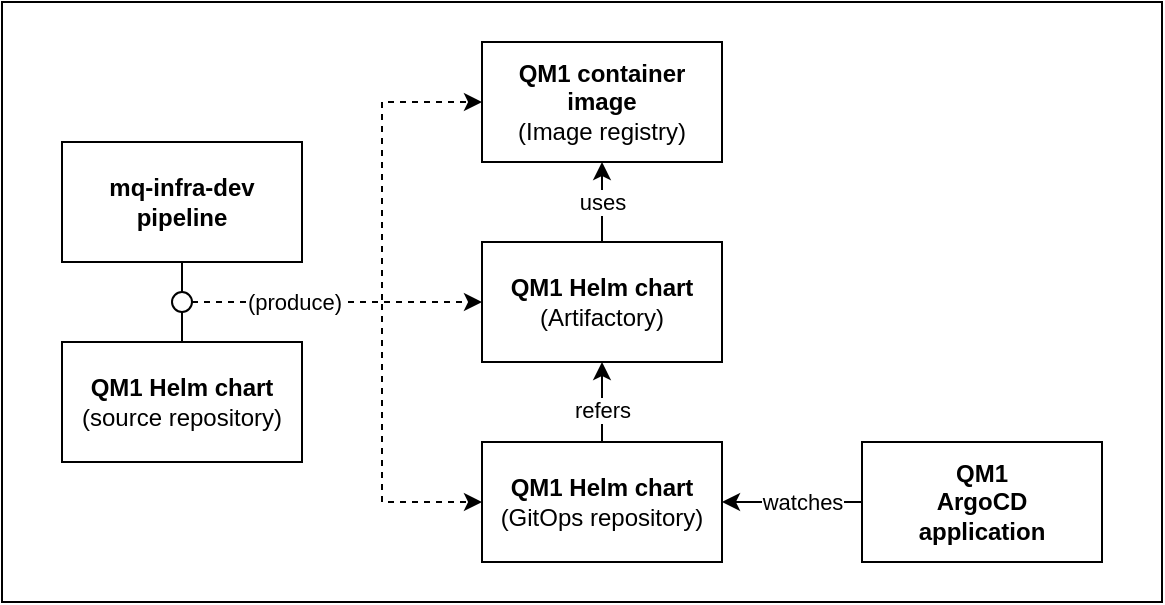 <mxfile version="13.6.2" type="device"><diagram id="wIOo7ITRBAmrzHtw6RHq" name="Page-1"><mxGraphModel dx="1426" dy="905" grid="1" gridSize="10" guides="1" tooltips="1" connect="1" arrows="1" fold="1" page="1" pageScale="1" pageWidth="827" pageHeight="1169" math="0" shadow="0"><root><mxCell id="0"/><mxCell id="1" parent="0"/><mxCell id="_Ma1ZBQXlW0FvmQDbp8F-2" value="" style="rounded=0;whiteSpace=wrap;html=1;" vertex="1" parent="1"><mxGeometry x="100" y="80" width="580" height="300" as="geometry"/></mxCell><mxCell id="ymlHhKzM0sMKa3mk6QsM-1" value="&lt;b&gt;QM1 container &lt;/b&gt;&lt;br&gt;&lt;b&gt;image&lt;/b&gt;&lt;br&gt;(Image registry)" style="rounded=0;whiteSpace=wrap;html=1;" parent="1" vertex="1"><mxGeometry x="340" y="100" width="120" height="60" as="geometry"/></mxCell><mxCell id="ymlHhKzM0sMKa3mk6QsM-5" style="edgeStyle=orthogonalEdgeStyle;rounded=0;orthogonalLoop=1;jettySize=auto;html=1;" parent="1" source="ymlHhKzM0sMKa3mk6QsM-2" target="ymlHhKzM0sMKa3mk6QsM-3" edge="1"><mxGeometry relative="1" as="geometry"/></mxCell><mxCell id="ymlHhKzM0sMKa3mk6QsM-8" value="watches" style="edgeLabel;html=1;align=center;verticalAlign=middle;resizable=0;points=[];" parent="ymlHhKzM0sMKa3mk6QsM-5" vertex="1" connectable="0"><mxGeometry x="0.164" y="-1" relative="1" as="geometry"><mxPoint x="10.57" y="1" as="offset"/></mxGeometry></mxCell><mxCell id="ymlHhKzM0sMKa3mk6QsM-2" value="&lt;b&gt;QM1&lt;br&gt;ArgoCD &lt;br&gt;application&lt;/b&gt;" style="rounded=0;whiteSpace=wrap;html=1;" parent="1" vertex="1"><mxGeometry x="530" y="300" width="120" height="60" as="geometry"/></mxCell><mxCell id="ymlHhKzM0sMKa3mk6QsM-6" style="edgeStyle=orthogonalEdgeStyle;rounded=0;orthogonalLoop=1;jettySize=auto;html=1;entryX=0.5;entryY=1;entryDx=0;entryDy=0;" parent="1" source="ymlHhKzM0sMKa3mk6QsM-3" target="ymlHhKzM0sMKa3mk6QsM-4" edge="1"><mxGeometry relative="1" as="geometry"/></mxCell><mxCell id="ymlHhKzM0sMKa3mk6QsM-9" value="refers" style="edgeLabel;html=1;align=center;verticalAlign=middle;resizable=0;points=[];" parent="ymlHhKzM0sMKa3mk6QsM-6" vertex="1" connectable="0"><mxGeometry x="-0.179" relative="1" as="geometry"><mxPoint as="offset"/></mxGeometry></mxCell><mxCell id="ymlHhKzM0sMKa3mk6QsM-3" value="&lt;b&gt;QM1 Helm chart&lt;/b&gt;&lt;br&gt;(GitOps repository)" style="rounded=0;whiteSpace=wrap;html=1;" parent="1" vertex="1"><mxGeometry x="340" y="300" width="120" height="60" as="geometry"/></mxCell><mxCell id="ymlHhKzM0sMKa3mk6QsM-10" value="uses" style="edgeStyle=orthogonalEdgeStyle;rounded=0;orthogonalLoop=1;jettySize=auto;html=1;" parent="1" source="ymlHhKzM0sMKa3mk6QsM-4" target="ymlHhKzM0sMKa3mk6QsM-1" edge="1"><mxGeometry relative="1" as="geometry"><Array as="points"><mxPoint x="400" y="180"/><mxPoint x="400" y="180"/></Array></mxGeometry></mxCell><mxCell id="ymlHhKzM0sMKa3mk6QsM-4" value="&lt;b&gt;QM1 Helm chart&lt;/b&gt;&lt;br&gt;(Artifactory)" style="rounded=0;whiteSpace=wrap;html=1;" parent="1" vertex="1"><mxGeometry x="340" y="200" width="120" height="60" as="geometry"/></mxCell><mxCell id="_Ma1ZBQXlW0FvmQDbp8F-9" style="edgeStyle=orthogonalEdgeStyle;rounded=0;orthogonalLoop=1;jettySize=auto;html=1;entryX=0.5;entryY=1;entryDx=0;entryDy=0;endArrow=none;endFill=0;" edge="1" parent="1" source="_Ma1ZBQXlW0FvmQDbp8F-4" target="_Ma1ZBQXlW0FvmQDbp8F-5"><mxGeometry relative="1" as="geometry"/></mxCell><mxCell id="_Ma1ZBQXlW0FvmQDbp8F-4" value="&lt;b&gt;QM1 Helm chart&lt;/b&gt;&lt;br&gt;(source repository)" style="rounded=0;whiteSpace=wrap;html=1;" vertex="1" parent="1"><mxGeometry x="130" y="250" width="120" height="60" as="geometry"/></mxCell><mxCell id="_Ma1ZBQXlW0FvmQDbp8F-5" value="&lt;b&gt;mq-infra-dev pipeline&lt;/b&gt;" style="rounded=0;whiteSpace=wrap;html=1;" vertex="1" parent="1"><mxGeometry x="130" y="150" width="120" height="60" as="geometry"/></mxCell><mxCell id="_Ma1ZBQXlW0FvmQDbp8F-11" style="edgeStyle=orthogonalEdgeStyle;rounded=0;orthogonalLoop=1;jettySize=auto;html=1;exitX=1;exitY=0.5;exitDx=0;exitDy=0;entryX=0;entryY=0.5;entryDx=0;entryDy=0;endArrow=classic;endFill=1;dashed=1;" edge="1" parent="1" source="_Ma1ZBQXlW0FvmQDbp8F-10" target="ymlHhKzM0sMKa3mk6QsM-4"><mxGeometry relative="1" as="geometry"/></mxCell><mxCell id="_Ma1ZBQXlW0FvmQDbp8F-10" value="" style="ellipse;whiteSpace=wrap;html=1;aspect=fixed;" vertex="1" parent="1"><mxGeometry x="185" y="225" width="10" height="10" as="geometry"/></mxCell><mxCell id="_Ma1ZBQXlW0FvmQDbp8F-12" style="edgeStyle=orthogonalEdgeStyle;rounded=0;orthogonalLoop=1;jettySize=auto;html=1;exitX=1;exitY=0.5;exitDx=0;exitDy=0;entryX=0;entryY=0.5;entryDx=0;entryDy=0;endArrow=classic;endFill=1;dashed=1;" edge="1" parent="1" source="_Ma1ZBQXlW0FvmQDbp8F-10" target="ymlHhKzM0sMKa3mk6QsM-3"><mxGeometry relative="1" as="geometry"><mxPoint x="205" y="240" as="sourcePoint"/><mxPoint x="290" y="240" as="targetPoint"/><Array as="points"><mxPoint x="290" y="230"/><mxPoint x="290" y="330"/></Array></mxGeometry></mxCell><mxCell id="_Ma1ZBQXlW0FvmQDbp8F-13" style="edgeStyle=orthogonalEdgeStyle;rounded=0;orthogonalLoop=1;jettySize=auto;html=1;exitX=1;exitY=0.5;exitDx=0;exitDy=0;entryX=0;entryY=0.5;entryDx=0;entryDy=0;endArrow=classic;endFill=1;dashed=1;" edge="1" parent="1" source="_Ma1ZBQXlW0FvmQDbp8F-10" target="ymlHhKzM0sMKa3mk6QsM-1"><mxGeometry relative="1" as="geometry"><mxPoint x="205" y="240" as="sourcePoint"/><mxPoint x="290" y="340" as="targetPoint"/><Array as="points"><mxPoint x="290" y="230"/><mxPoint x="290" y="130"/></Array></mxGeometry></mxCell><mxCell id="_Ma1ZBQXlW0FvmQDbp8F-14" value="(produce)" style="edgeLabel;html=1;align=center;verticalAlign=middle;resizable=0;points=[];" vertex="1" connectable="0" parent="_Ma1ZBQXlW0FvmQDbp8F-13"><mxGeometry x="-0.47" y="-1" relative="1" as="geometry"><mxPoint x="-14" y="-1" as="offset"/></mxGeometry></mxCell></root></mxGraphModel></diagram></mxfile>